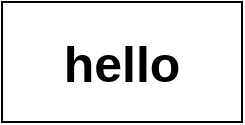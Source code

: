 <mxfile version="15.9.4" type="github">
  <diagram id="RPgviHTX6qPIOWa3_TnH" name="第 1 页">
    <mxGraphModel dx="1488" dy="907" grid="1" gridSize="10" guides="1" tooltips="1" connect="1" arrows="1" fold="1" page="1" pageScale="1" pageWidth="827" pageHeight="1169" math="0" shadow="0">
      <root>
        <mxCell id="0" />
        <mxCell id="1" parent="0" />
        <mxCell id="qnQuVvg-fSns4-DkFREk-1" value="&lt;font style=&quot;font-size: 25px&quot;&gt;&lt;b&gt;hello&lt;/b&gt;&lt;/font&gt;" style="rounded=0;whiteSpace=wrap;html=1;" vertex="1" parent="1">
          <mxGeometry x="294" y="240" width="120" height="60" as="geometry" />
        </mxCell>
      </root>
    </mxGraphModel>
  </diagram>
</mxfile>
